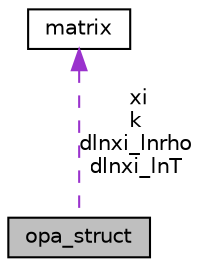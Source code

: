 digraph "opa_struct"
{
  edge [fontname="Helvetica",fontsize="10",labelfontname="Helvetica",labelfontsize="10"];
  node [fontname="Helvetica",fontsize="10",shape=record];
  Node1 [label="opa_struct",height=0.2,width=0.4,color="black", fillcolor="grey75", style="filled" fontcolor="black"];
  Node2 -> Node1 [dir="back",color="darkorchid3",fontsize="10",style="dashed",label=" xi\nk\ndlnxi_lnrho\ndlnxi_lnT" ,fontname="Helvetica"];
  Node2 [label="matrix",height=0.2,width=0.4,color="black", fillcolor="white", style="filled",URL="$classmatrix.html",tooltip="The matrix class is used to facilitate the work with regular dense matrices. "];
}
